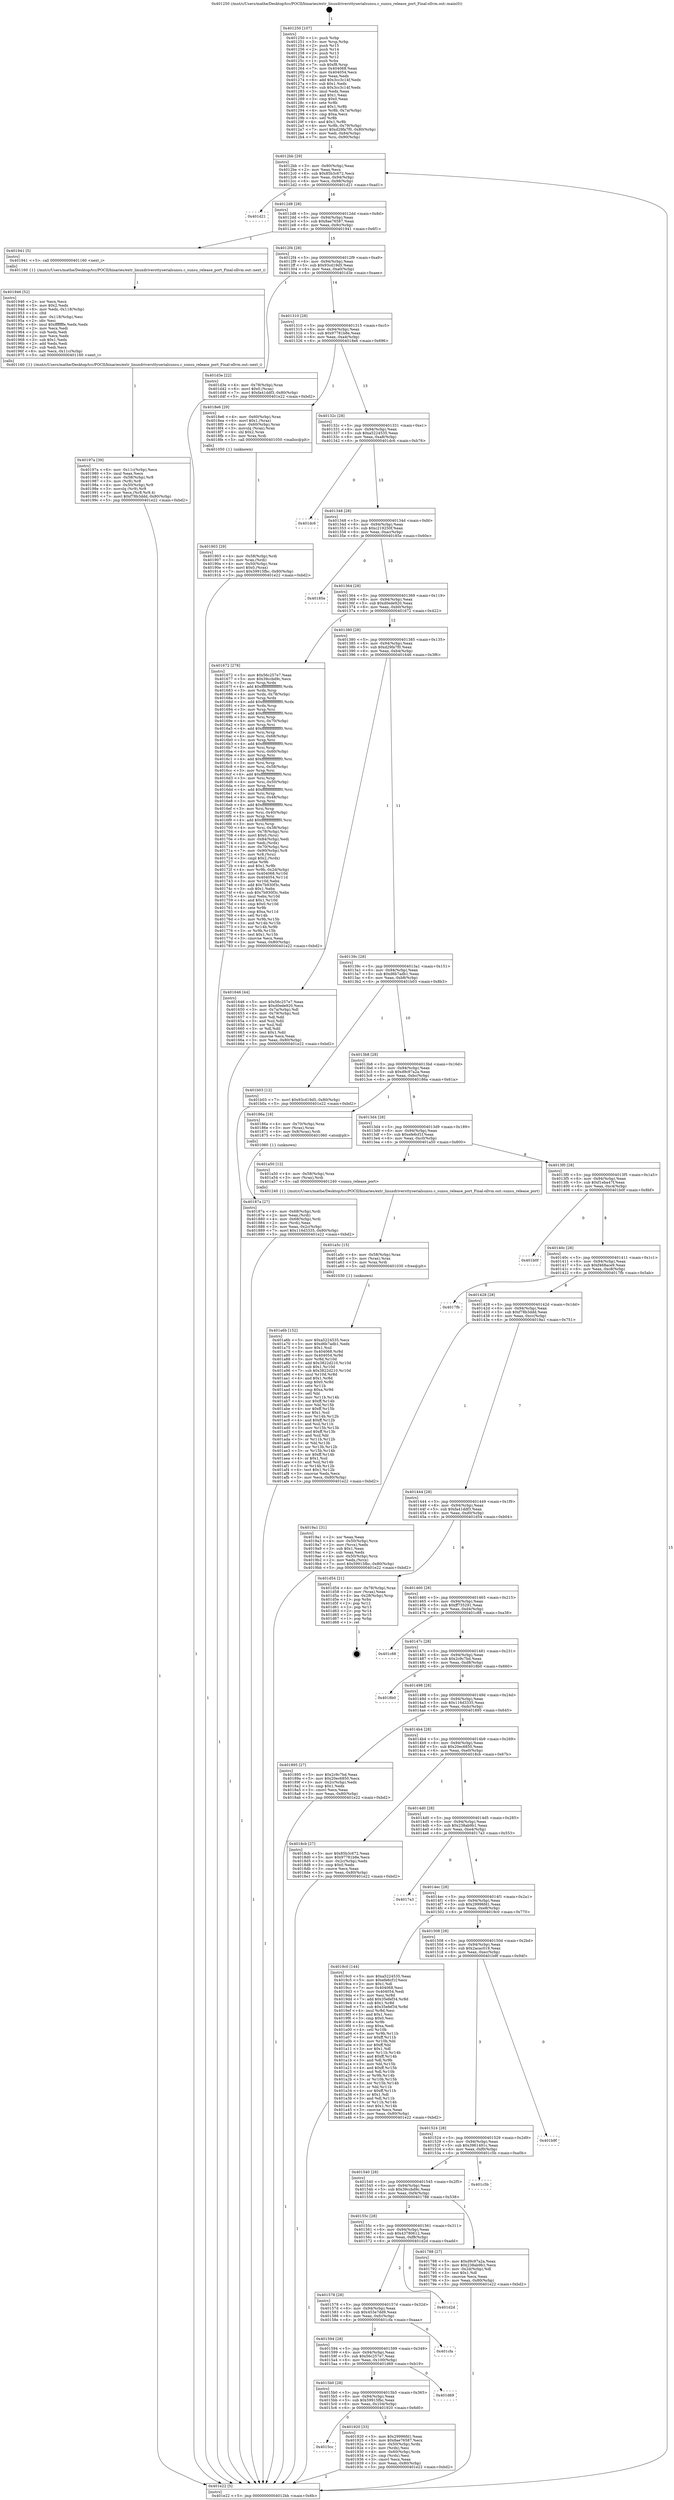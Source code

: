 digraph "0x401250" {
  label = "0x401250 (/mnt/c/Users/mathe/Desktop/tcc/POCII/binaries/extr_linuxdriversttyserialsunsu.c_sunsu_release_port_Final-ollvm.out::main(0))"
  labelloc = "t"
  node[shape=record]

  Entry [label="",width=0.3,height=0.3,shape=circle,fillcolor=black,style=filled]
  "0x4012bb" [label="{
     0x4012bb [29]\l
     | [instrs]\l
     &nbsp;&nbsp;0x4012bb \<+3\>: mov -0x80(%rbp),%eax\l
     &nbsp;&nbsp;0x4012be \<+2\>: mov %eax,%ecx\l
     &nbsp;&nbsp;0x4012c0 \<+6\>: sub $0x85b3c672,%ecx\l
     &nbsp;&nbsp;0x4012c6 \<+6\>: mov %eax,-0x94(%rbp)\l
     &nbsp;&nbsp;0x4012cc \<+6\>: mov %ecx,-0x98(%rbp)\l
     &nbsp;&nbsp;0x4012d2 \<+6\>: je 0000000000401d21 \<main+0xad1\>\l
  }"]
  "0x401d21" [label="{
     0x401d21\l
  }", style=dashed]
  "0x4012d8" [label="{
     0x4012d8 [28]\l
     | [instrs]\l
     &nbsp;&nbsp;0x4012d8 \<+5\>: jmp 00000000004012dd \<main+0x8d\>\l
     &nbsp;&nbsp;0x4012dd \<+6\>: mov -0x94(%rbp),%eax\l
     &nbsp;&nbsp;0x4012e3 \<+5\>: sub $0x8ae76587,%eax\l
     &nbsp;&nbsp;0x4012e8 \<+6\>: mov %eax,-0x9c(%rbp)\l
     &nbsp;&nbsp;0x4012ee \<+6\>: je 0000000000401941 \<main+0x6f1\>\l
  }"]
  Exit [label="",width=0.3,height=0.3,shape=circle,fillcolor=black,style=filled,peripheries=2]
  "0x401941" [label="{
     0x401941 [5]\l
     | [instrs]\l
     &nbsp;&nbsp;0x401941 \<+5\>: call 0000000000401160 \<next_i\>\l
     | [calls]\l
     &nbsp;&nbsp;0x401160 \{1\} (/mnt/c/Users/mathe/Desktop/tcc/POCII/binaries/extr_linuxdriversttyserialsunsu.c_sunsu_release_port_Final-ollvm.out::next_i)\l
  }"]
  "0x4012f4" [label="{
     0x4012f4 [28]\l
     | [instrs]\l
     &nbsp;&nbsp;0x4012f4 \<+5\>: jmp 00000000004012f9 \<main+0xa9\>\l
     &nbsp;&nbsp;0x4012f9 \<+6\>: mov -0x94(%rbp),%eax\l
     &nbsp;&nbsp;0x4012ff \<+5\>: sub $0x93cd19d5,%eax\l
     &nbsp;&nbsp;0x401304 \<+6\>: mov %eax,-0xa0(%rbp)\l
     &nbsp;&nbsp;0x40130a \<+6\>: je 0000000000401d3e \<main+0xaee\>\l
  }"]
  "0x401a6b" [label="{
     0x401a6b [152]\l
     | [instrs]\l
     &nbsp;&nbsp;0x401a6b \<+5\>: mov $0xa5224535,%ecx\l
     &nbsp;&nbsp;0x401a70 \<+5\>: mov $0xd6b7adb1,%edx\l
     &nbsp;&nbsp;0x401a75 \<+3\>: mov $0x1,%sil\l
     &nbsp;&nbsp;0x401a78 \<+8\>: mov 0x404068,%r8d\l
     &nbsp;&nbsp;0x401a80 \<+8\>: mov 0x404054,%r9d\l
     &nbsp;&nbsp;0x401a88 \<+3\>: mov %r8d,%r10d\l
     &nbsp;&nbsp;0x401a8b \<+7\>: add $0x3822d210,%r10d\l
     &nbsp;&nbsp;0x401a92 \<+4\>: sub $0x1,%r10d\l
     &nbsp;&nbsp;0x401a96 \<+7\>: sub $0x3822d210,%r10d\l
     &nbsp;&nbsp;0x401a9d \<+4\>: imul %r10d,%r8d\l
     &nbsp;&nbsp;0x401aa1 \<+4\>: and $0x1,%r8d\l
     &nbsp;&nbsp;0x401aa5 \<+4\>: cmp $0x0,%r8d\l
     &nbsp;&nbsp;0x401aa9 \<+4\>: sete %r11b\l
     &nbsp;&nbsp;0x401aad \<+4\>: cmp $0xa,%r9d\l
     &nbsp;&nbsp;0x401ab1 \<+3\>: setl %bl\l
     &nbsp;&nbsp;0x401ab4 \<+3\>: mov %r11b,%r14b\l
     &nbsp;&nbsp;0x401ab7 \<+4\>: xor $0xff,%r14b\l
     &nbsp;&nbsp;0x401abb \<+3\>: mov %bl,%r15b\l
     &nbsp;&nbsp;0x401abe \<+4\>: xor $0xff,%r15b\l
     &nbsp;&nbsp;0x401ac2 \<+4\>: xor $0x1,%sil\l
     &nbsp;&nbsp;0x401ac6 \<+3\>: mov %r14b,%r12b\l
     &nbsp;&nbsp;0x401ac9 \<+4\>: and $0xff,%r12b\l
     &nbsp;&nbsp;0x401acd \<+3\>: and %sil,%r11b\l
     &nbsp;&nbsp;0x401ad0 \<+3\>: mov %r15b,%r13b\l
     &nbsp;&nbsp;0x401ad3 \<+4\>: and $0xff,%r13b\l
     &nbsp;&nbsp;0x401ad7 \<+3\>: and %sil,%bl\l
     &nbsp;&nbsp;0x401ada \<+3\>: or %r11b,%r12b\l
     &nbsp;&nbsp;0x401add \<+3\>: or %bl,%r13b\l
     &nbsp;&nbsp;0x401ae0 \<+3\>: xor %r13b,%r12b\l
     &nbsp;&nbsp;0x401ae3 \<+3\>: or %r15b,%r14b\l
     &nbsp;&nbsp;0x401ae6 \<+4\>: xor $0xff,%r14b\l
     &nbsp;&nbsp;0x401aea \<+4\>: or $0x1,%sil\l
     &nbsp;&nbsp;0x401aee \<+3\>: and %sil,%r14b\l
     &nbsp;&nbsp;0x401af1 \<+3\>: or %r14b,%r12b\l
     &nbsp;&nbsp;0x401af4 \<+4\>: test $0x1,%r12b\l
     &nbsp;&nbsp;0x401af8 \<+3\>: cmovne %edx,%ecx\l
     &nbsp;&nbsp;0x401afb \<+3\>: mov %ecx,-0x80(%rbp)\l
     &nbsp;&nbsp;0x401afe \<+5\>: jmp 0000000000401e22 \<main+0xbd2\>\l
  }"]
  "0x401d3e" [label="{
     0x401d3e [22]\l
     | [instrs]\l
     &nbsp;&nbsp;0x401d3e \<+4\>: mov -0x78(%rbp),%rax\l
     &nbsp;&nbsp;0x401d42 \<+6\>: movl $0x0,(%rax)\l
     &nbsp;&nbsp;0x401d48 \<+7\>: movl $0xfa41ddf3,-0x80(%rbp)\l
     &nbsp;&nbsp;0x401d4f \<+5\>: jmp 0000000000401e22 \<main+0xbd2\>\l
  }"]
  "0x401310" [label="{
     0x401310 [28]\l
     | [instrs]\l
     &nbsp;&nbsp;0x401310 \<+5\>: jmp 0000000000401315 \<main+0xc5\>\l
     &nbsp;&nbsp;0x401315 \<+6\>: mov -0x94(%rbp),%eax\l
     &nbsp;&nbsp;0x40131b \<+5\>: sub $0x97781b8e,%eax\l
     &nbsp;&nbsp;0x401320 \<+6\>: mov %eax,-0xa4(%rbp)\l
     &nbsp;&nbsp;0x401326 \<+6\>: je 00000000004018e6 \<main+0x696\>\l
  }"]
  "0x401a5c" [label="{
     0x401a5c [15]\l
     | [instrs]\l
     &nbsp;&nbsp;0x401a5c \<+4\>: mov -0x58(%rbp),%rax\l
     &nbsp;&nbsp;0x401a60 \<+3\>: mov (%rax),%rax\l
     &nbsp;&nbsp;0x401a63 \<+3\>: mov %rax,%rdi\l
     &nbsp;&nbsp;0x401a66 \<+5\>: call 0000000000401030 \<free@plt\>\l
     | [calls]\l
     &nbsp;&nbsp;0x401030 \{1\} (unknown)\l
  }"]
  "0x4018e6" [label="{
     0x4018e6 [29]\l
     | [instrs]\l
     &nbsp;&nbsp;0x4018e6 \<+4\>: mov -0x60(%rbp),%rax\l
     &nbsp;&nbsp;0x4018ea \<+6\>: movl $0x1,(%rax)\l
     &nbsp;&nbsp;0x4018f0 \<+4\>: mov -0x60(%rbp),%rax\l
     &nbsp;&nbsp;0x4018f4 \<+3\>: movslq (%rax),%rax\l
     &nbsp;&nbsp;0x4018f7 \<+4\>: shl $0x2,%rax\l
     &nbsp;&nbsp;0x4018fb \<+3\>: mov %rax,%rdi\l
     &nbsp;&nbsp;0x4018fe \<+5\>: call 0000000000401050 \<malloc@plt\>\l
     | [calls]\l
     &nbsp;&nbsp;0x401050 \{1\} (unknown)\l
  }"]
  "0x40132c" [label="{
     0x40132c [28]\l
     | [instrs]\l
     &nbsp;&nbsp;0x40132c \<+5\>: jmp 0000000000401331 \<main+0xe1\>\l
     &nbsp;&nbsp;0x401331 \<+6\>: mov -0x94(%rbp),%eax\l
     &nbsp;&nbsp;0x401337 \<+5\>: sub $0xa5224535,%eax\l
     &nbsp;&nbsp;0x40133c \<+6\>: mov %eax,-0xa8(%rbp)\l
     &nbsp;&nbsp;0x401342 \<+6\>: je 0000000000401dc6 \<main+0xb76\>\l
  }"]
  "0x40197a" [label="{
     0x40197a [39]\l
     | [instrs]\l
     &nbsp;&nbsp;0x40197a \<+6\>: mov -0x11c(%rbp),%ecx\l
     &nbsp;&nbsp;0x401980 \<+3\>: imul %eax,%ecx\l
     &nbsp;&nbsp;0x401983 \<+4\>: mov -0x58(%rbp),%r8\l
     &nbsp;&nbsp;0x401987 \<+3\>: mov (%r8),%r8\l
     &nbsp;&nbsp;0x40198a \<+4\>: mov -0x50(%rbp),%r9\l
     &nbsp;&nbsp;0x40198e \<+3\>: movslq (%r9),%r9\l
     &nbsp;&nbsp;0x401991 \<+4\>: mov %ecx,(%r8,%r9,4)\l
     &nbsp;&nbsp;0x401995 \<+7\>: movl $0xf78b3ddd,-0x80(%rbp)\l
     &nbsp;&nbsp;0x40199c \<+5\>: jmp 0000000000401e22 \<main+0xbd2\>\l
  }"]
  "0x401dc6" [label="{
     0x401dc6\l
  }", style=dashed]
  "0x401348" [label="{
     0x401348 [28]\l
     | [instrs]\l
     &nbsp;&nbsp;0x401348 \<+5\>: jmp 000000000040134d \<main+0xfd\>\l
     &nbsp;&nbsp;0x40134d \<+6\>: mov -0x94(%rbp),%eax\l
     &nbsp;&nbsp;0x401353 \<+5\>: sub $0xc219250f,%eax\l
     &nbsp;&nbsp;0x401358 \<+6\>: mov %eax,-0xac(%rbp)\l
     &nbsp;&nbsp;0x40135e \<+6\>: je 000000000040185e \<main+0x60e\>\l
  }"]
  "0x401946" [label="{
     0x401946 [52]\l
     | [instrs]\l
     &nbsp;&nbsp;0x401946 \<+2\>: xor %ecx,%ecx\l
     &nbsp;&nbsp;0x401948 \<+5\>: mov $0x2,%edx\l
     &nbsp;&nbsp;0x40194d \<+6\>: mov %edx,-0x118(%rbp)\l
     &nbsp;&nbsp;0x401953 \<+1\>: cltd\l
     &nbsp;&nbsp;0x401954 \<+6\>: mov -0x118(%rbp),%esi\l
     &nbsp;&nbsp;0x40195a \<+2\>: idiv %esi\l
     &nbsp;&nbsp;0x40195c \<+6\>: imul $0xfffffffe,%edx,%edx\l
     &nbsp;&nbsp;0x401962 \<+2\>: mov %ecx,%edi\l
     &nbsp;&nbsp;0x401964 \<+2\>: sub %edx,%edi\l
     &nbsp;&nbsp;0x401966 \<+2\>: mov %ecx,%edx\l
     &nbsp;&nbsp;0x401968 \<+3\>: sub $0x1,%edx\l
     &nbsp;&nbsp;0x40196b \<+2\>: add %edx,%edi\l
     &nbsp;&nbsp;0x40196d \<+2\>: sub %edi,%ecx\l
     &nbsp;&nbsp;0x40196f \<+6\>: mov %ecx,-0x11c(%rbp)\l
     &nbsp;&nbsp;0x401975 \<+5\>: call 0000000000401160 \<next_i\>\l
     | [calls]\l
     &nbsp;&nbsp;0x401160 \{1\} (/mnt/c/Users/mathe/Desktop/tcc/POCII/binaries/extr_linuxdriversttyserialsunsu.c_sunsu_release_port_Final-ollvm.out::next_i)\l
  }"]
  "0x40185e" [label="{
     0x40185e\l
  }", style=dashed]
  "0x401364" [label="{
     0x401364 [28]\l
     | [instrs]\l
     &nbsp;&nbsp;0x401364 \<+5\>: jmp 0000000000401369 \<main+0x119\>\l
     &nbsp;&nbsp;0x401369 \<+6\>: mov -0x94(%rbp),%eax\l
     &nbsp;&nbsp;0x40136f \<+5\>: sub $0xd0ede920,%eax\l
     &nbsp;&nbsp;0x401374 \<+6\>: mov %eax,-0xb0(%rbp)\l
     &nbsp;&nbsp;0x40137a \<+6\>: je 0000000000401672 \<main+0x422\>\l
  }"]
  "0x4015cc" [label="{
     0x4015cc\l
  }", style=dashed]
  "0x401672" [label="{
     0x401672 [278]\l
     | [instrs]\l
     &nbsp;&nbsp;0x401672 \<+5\>: mov $0x56c257e7,%eax\l
     &nbsp;&nbsp;0x401677 \<+5\>: mov $0x39ccbd9c,%ecx\l
     &nbsp;&nbsp;0x40167c \<+3\>: mov %rsp,%rdx\l
     &nbsp;&nbsp;0x40167f \<+4\>: add $0xfffffffffffffff0,%rdx\l
     &nbsp;&nbsp;0x401683 \<+3\>: mov %rdx,%rsp\l
     &nbsp;&nbsp;0x401686 \<+4\>: mov %rdx,-0x78(%rbp)\l
     &nbsp;&nbsp;0x40168a \<+3\>: mov %rsp,%rdx\l
     &nbsp;&nbsp;0x40168d \<+4\>: add $0xfffffffffffffff0,%rdx\l
     &nbsp;&nbsp;0x401691 \<+3\>: mov %rdx,%rsp\l
     &nbsp;&nbsp;0x401694 \<+3\>: mov %rsp,%rsi\l
     &nbsp;&nbsp;0x401697 \<+4\>: add $0xfffffffffffffff0,%rsi\l
     &nbsp;&nbsp;0x40169b \<+3\>: mov %rsi,%rsp\l
     &nbsp;&nbsp;0x40169e \<+4\>: mov %rsi,-0x70(%rbp)\l
     &nbsp;&nbsp;0x4016a2 \<+3\>: mov %rsp,%rsi\l
     &nbsp;&nbsp;0x4016a5 \<+4\>: add $0xfffffffffffffff0,%rsi\l
     &nbsp;&nbsp;0x4016a9 \<+3\>: mov %rsi,%rsp\l
     &nbsp;&nbsp;0x4016ac \<+4\>: mov %rsi,-0x68(%rbp)\l
     &nbsp;&nbsp;0x4016b0 \<+3\>: mov %rsp,%rsi\l
     &nbsp;&nbsp;0x4016b3 \<+4\>: add $0xfffffffffffffff0,%rsi\l
     &nbsp;&nbsp;0x4016b7 \<+3\>: mov %rsi,%rsp\l
     &nbsp;&nbsp;0x4016ba \<+4\>: mov %rsi,-0x60(%rbp)\l
     &nbsp;&nbsp;0x4016be \<+3\>: mov %rsp,%rsi\l
     &nbsp;&nbsp;0x4016c1 \<+4\>: add $0xfffffffffffffff0,%rsi\l
     &nbsp;&nbsp;0x4016c5 \<+3\>: mov %rsi,%rsp\l
     &nbsp;&nbsp;0x4016c8 \<+4\>: mov %rsi,-0x58(%rbp)\l
     &nbsp;&nbsp;0x4016cc \<+3\>: mov %rsp,%rsi\l
     &nbsp;&nbsp;0x4016cf \<+4\>: add $0xfffffffffffffff0,%rsi\l
     &nbsp;&nbsp;0x4016d3 \<+3\>: mov %rsi,%rsp\l
     &nbsp;&nbsp;0x4016d6 \<+4\>: mov %rsi,-0x50(%rbp)\l
     &nbsp;&nbsp;0x4016da \<+3\>: mov %rsp,%rsi\l
     &nbsp;&nbsp;0x4016dd \<+4\>: add $0xfffffffffffffff0,%rsi\l
     &nbsp;&nbsp;0x4016e1 \<+3\>: mov %rsi,%rsp\l
     &nbsp;&nbsp;0x4016e4 \<+4\>: mov %rsi,-0x48(%rbp)\l
     &nbsp;&nbsp;0x4016e8 \<+3\>: mov %rsp,%rsi\l
     &nbsp;&nbsp;0x4016eb \<+4\>: add $0xfffffffffffffff0,%rsi\l
     &nbsp;&nbsp;0x4016ef \<+3\>: mov %rsi,%rsp\l
     &nbsp;&nbsp;0x4016f2 \<+4\>: mov %rsi,-0x40(%rbp)\l
     &nbsp;&nbsp;0x4016f6 \<+3\>: mov %rsp,%rsi\l
     &nbsp;&nbsp;0x4016f9 \<+4\>: add $0xfffffffffffffff0,%rsi\l
     &nbsp;&nbsp;0x4016fd \<+3\>: mov %rsi,%rsp\l
     &nbsp;&nbsp;0x401700 \<+4\>: mov %rsi,-0x38(%rbp)\l
     &nbsp;&nbsp;0x401704 \<+4\>: mov -0x78(%rbp),%rsi\l
     &nbsp;&nbsp;0x401708 \<+6\>: movl $0x0,(%rsi)\l
     &nbsp;&nbsp;0x40170e \<+6\>: mov -0x84(%rbp),%edi\l
     &nbsp;&nbsp;0x401714 \<+2\>: mov %edi,(%rdx)\l
     &nbsp;&nbsp;0x401716 \<+4\>: mov -0x70(%rbp),%rsi\l
     &nbsp;&nbsp;0x40171a \<+7\>: mov -0x90(%rbp),%r8\l
     &nbsp;&nbsp;0x401721 \<+3\>: mov %r8,(%rsi)\l
     &nbsp;&nbsp;0x401724 \<+3\>: cmpl $0x2,(%rdx)\l
     &nbsp;&nbsp;0x401727 \<+4\>: setne %r9b\l
     &nbsp;&nbsp;0x40172b \<+4\>: and $0x1,%r9b\l
     &nbsp;&nbsp;0x40172f \<+4\>: mov %r9b,-0x2d(%rbp)\l
     &nbsp;&nbsp;0x401733 \<+8\>: mov 0x404068,%r10d\l
     &nbsp;&nbsp;0x40173b \<+8\>: mov 0x404054,%r11d\l
     &nbsp;&nbsp;0x401743 \<+3\>: mov %r10d,%ebx\l
     &nbsp;&nbsp;0x401746 \<+6\>: add $0x7b930f3c,%ebx\l
     &nbsp;&nbsp;0x40174c \<+3\>: sub $0x1,%ebx\l
     &nbsp;&nbsp;0x40174f \<+6\>: sub $0x7b930f3c,%ebx\l
     &nbsp;&nbsp;0x401755 \<+4\>: imul %ebx,%r10d\l
     &nbsp;&nbsp;0x401759 \<+4\>: and $0x1,%r10d\l
     &nbsp;&nbsp;0x40175d \<+4\>: cmp $0x0,%r10d\l
     &nbsp;&nbsp;0x401761 \<+4\>: sete %r9b\l
     &nbsp;&nbsp;0x401765 \<+4\>: cmp $0xa,%r11d\l
     &nbsp;&nbsp;0x401769 \<+4\>: setl %r14b\l
     &nbsp;&nbsp;0x40176d \<+3\>: mov %r9b,%r15b\l
     &nbsp;&nbsp;0x401770 \<+3\>: and %r14b,%r15b\l
     &nbsp;&nbsp;0x401773 \<+3\>: xor %r14b,%r9b\l
     &nbsp;&nbsp;0x401776 \<+3\>: or %r9b,%r15b\l
     &nbsp;&nbsp;0x401779 \<+4\>: test $0x1,%r15b\l
     &nbsp;&nbsp;0x40177d \<+3\>: cmovne %ecx,%eax\l
     &nbsp;&nbsp;0x401780 \<+3\>: mov %eax,-0x80(%rbp)\l
     &nbsp;&nbsp;0x401783 \<+5\>: jmp 0000000000401e22 \<main+0xbd2\>\l
  }"]
  "0x401380" [label="{
     0x401380 [28]\l
     | [instrs]\l
     &nbsp;&nbsp;0x401380 \<+5\>: jmp 0000000000401385 \<main+0x135\>\l
     &nbsp;&nbsp;0x401385 \<+6\>: mov -0x94(%rbp),%eax\l
     &nbsp;&nbsp;0x40138b \<+5\>: sub $0xd29fa7f0,%eax\l
     &nbsp;&nbsp;0x401390 \<+6\>: mov %eax,-0xb4(%rbp)\l
     &nbsp;&nbsp;0x401396 \<+6\>: je 0000000000401646 \<main+0x3f6\>\l
  }"]
  "0x401920" [label="{
     0x401920 [33]\l
     | [instrs]\l
     &nbsp;&nbsp;0x401920 \<+5\>: mov $0x29996fd1,%eax\l
     &nbsp;&nbsp;0x401925 \<+5\>: mov $0x8ae76587,%ecx\l
     &nbsp;&nbsp;0x40192a \<+4\>: mov -0x50(%rbp),%rdx\l
     &nbsp;&nbsp;0x40192e \<+2\>: mov (%rdx),%esi\l
     &nbsp;&nbsp;0x401930 \<+4\>: mov -0x60(%rbp),%rdx\l
     &nbsp;&nbsp;0x401934 \<+2\>: cmp (%rdx),%esi\l
     &nbsp;&nbsp;0x401936 \<+3\>: cmovl %ecx,%eax\l
     &nbsp;&nbsp;0x401939 \<+3\>: mov %eax,-0x80(%rbp)\l
     &nbsp;&nbsp;0x40193c \<+5\>: jmp 0000000000401e22 \<main+0xbd2\>\l
  }"]
  "0x401646" [label="{
     0x401646 [44]\l
     | [instrs]\l
     &nbsp;&nbsp;0x401646 \<+5\>: mov $0x56c257e7,%eax\l
     &nbsp;&nbsp;0x40164b \<+5\>: mov $0xd0ede920,%ecx\l
     &nbsp;&nbsp;0x401650 \<+3\>: mov -0x7a(%rbp),%dl\l
     &nbsp;&nbsp;0x401653 \<+4\>: mov -0x79(%rbp),%sil\l
     &nbsp;&nbsp;0x401657 \<+3\>: mov %dl,%dil\l
     &nbsp;&nbsp;0x40165a \<+3\>: and %sil,%dil\l
     &nbsp;&nbsp;0x40165d \<+3\>: xor %sil,%dl\l
     &nbsp;&nbsp;0x401660 \<+3\>: or %dl,%dil\l
     &nbsp;&nbsp;0x401663 \<+4\>: test $0x1,%dil\l
     &nbsp;&nbsp;0x401667 \<+3\>: cmovne %ecx,%eax\l
     &nbsp;&nbsp;0x40166a \<+3\>: mov %eax,-0x80(%rbp)\l
     &nbsp;&nbsp;0x40166d \<+5\>: jmp 0000000000401e22 \<main+0xbd2\>\l
  }"]
  "0x40139c" [label="{
     0x40139c [28]\l
     | [instrs]\l
     &nbsp;&nbsp;0x40139c \<+5\>: jmp 00000000004013a1 \<main+0x151\>\l
     &nbsp;&nbsp;0x4013a1 \<+6\>: mov -0x94(%rbp),%eax\l
     &nbsp;&nbsp;0x4013a7 \<+5\>: sub $0xd6b7adb1,%eax\l
     &nbsp;&nbsp;0x4013ac \<+6\>: mov %eax,-0xb8(%rbp)\l
     &nbsp;&nbsp;0x4013b2 \<+6\>: je 0000000000401b03 \<main+0x8b3\>\l
  }"]
  "0x401e22" [label="{
     0x401e22 [5]\l
     | [instrs]\l
     &nbsp;&nbsp;0x401e22 \<+5\>: jmp 00000000004012bb \<main+0x6b\>\l
  }"]
  "0x401250" [label="{
     0x401250 [107]\l
     | [instrs]\l
     &nbsp;&nbsp;0x401250 \<+1\>: push %rbp\l
     &nbsp;&nbsp;0x401251 \<+3\>: mov %rsp,%rbp\l
     &nbsp;&nbsp;0x401254 \<+2\>: push %r15\l
     &nbsp;&nbsp;0x401256 \<+2\>: push %r14\l
     &nbsp;&nbsp;0x401258 \<+2\>: push %r13\l
     &nbsp;&nbsp;0x40125a \<+2\>: push %r12\l
     &nbsp;&nbsp;0x40125c \<+1\>: push %rbx\l
     &nbsp;&nbsp;0x40125d \<+7\>: sub $0xf8,%rsp\l
     &nbsp;&nbsp;0x401264 \<+7\>: mov 0x404068,%eax\l
     &nbsp;&nbsp;0x40126b \<+7\>: mov 0x404054,%ecx\l
     &nbsp;&nbsp;0x401272 \<+2\>: mov %eax,%edx\l
     &nbsp;&nbsp;0x401274 \<+6\>: add $0x3cc3c14f,%edx\l
     &nbsp;&nbsp;0x40127a \<+3\>: sub $0x1,%edx\l
     &nbsp;&nbsp;0x40127d \<+6\>: sub $0x3cc3c14f,%edx\l
     &nbsp;&nbsp;0x401283 \<+3\>: imul %edx,%eax\l
     &nbsp;&nbsp;0x401286 \<+3\>: and $0x1,%eax\l
     &nbsp;&nbsp;0x401289 \<+3\>: cmp $0x0,%eax\l
     &nbsp;&nbsp;0x40128c \<+4\>: sete %r8b\l
     &nbsp;&nbsp;0x401290 \<+4\>: and $0x1,%r8b\l
     &nbsp;&nbsp;0x401294 \<+4\>: mov %r8b,-0x7a(%rbp)\l
     &nbsp;&nbsp;0x401298 \<+3\>: cmp $0xa,%ecx\l
     &nbsp;&nbsp;0x40129b \<+4\>: setl %r8b\l
     &nbsp;&nbsp;0x40129f \<+4\>: and $0x1,%r8b\l
     &nbsp;&nbsp;0x4012a3 \<+4\>: mov %r8b,-0x79(%rbp)\l
     &nbsp;&nbsp;0x4012a7 \<+7\>: movl $0xd29fa7f0,-0x80(%rbp)\l
     &nbsp;&nbsp;0x4012ae \<+6\>: mov %edi,-0x84(%rbp)\l
     &nbsp;&nbsp;0x4012b4 \<+7\>: mov %rsi,-0x90(%rbp)\l
  }"]
  "0x4015b0" [label="{
     0x4015b0 [28]\l
     | [instrs]\l
     &nbsp;&nbsp;0x4015b0 \<+5\>: jmp 00000000004015b5 \<main+0x365\>\l
     &nbsp;&nbsp;0x4015b5 \<+6\>: mov -0x94(%rbp),%eax\l
     &nbsp;&nbsp;0x4015bb \<+5\>: sub $0x59915fbc,%eax\l
     &nbsp;&nbsp;0x4015c0 \<+6\>: mov %eax,-0x104(%rbp)\l
     &nbsp;&nbsp;0x4015c6 \<+6\>: je 0000000000401920 \<main+0x6d0\>\l
  }"]
  "0x401d69" [label="{
     0x401d69\l
  }", style=dashed]
  "0x401b03" [label="{
     0x401b03 [12]\l
     | [instrs]\l
     &nbsp;&nbsp;0x401b03 \<+7\>: movl $0x93cd19d5,-0x80(%rbp)\l
     &nbsp;&nbsp;0x401b0a \<+5\>: jmp 0000000000401e22 \<main+0xbd2\>\l
  }"]
  "0x4013b8" [label="{
     0x4013b8 [28]\l
     | [instrs]\l
     &nbsp;&nbsp;0x4013b8 \<+5\>: jmp 00000000004013bd \<main+0x16d\>\l
     &nbsp;&nbsp;0x4013bd \<+6\>: mov -0x94(%rbp),%eax\l
     &nbsp;&nbsp;0x4013c3 \<+5\>: sub $0xd9c97a2a,%eax\l
     &nbsp;&nbsp;0x4013c8 \<+6\>: mov %eax,-0xbc(%rbp)\l
     &nbsp;&nbsp;0x4013ce \<+6\>: je 000000000040186a \<main+0x61a\>\l
  }"]
  "0x401594" [label="{
     0x401594 [28]\l
     | [instrs]\l
     &nbsp;&nbsp;0x401594 \<+5\>: jmp 0000000000401599 \<main+0x349\>\l
     &nbsp;&nbsp;0x401599 \<+6\>: mov -0x94(%rbp),%eax\l
     &nbsp;&nbsp;0x40159f \<+5\>: sub $0x56c257e7,%eax\l
     &nbsp;&nbsp;0x4015a4 \<+6\>: mov %eax,-0x100(%rbp)\l
     &nbsp;&nbsp;0x4015aa \<+6\>: je 0000000000401d69 \<main+0xb19\>\l
  }"]
  "0x40186a" [label="{
     0x40186a [16]\l
     | [instrs]\l
     &nbsp;&nbsp;0x40186a \<+4\>: mov -0x70(%rbp),%rax\l
     &nbsp;&nbsp;0x40186e \<+3\>: mov (%rax),%rax\l
     &nbsp;&nbsp;0x401871 \<+4\>: mov 0x8(%rax),%rdi\l
     &nbsp;&nbsp;0x401875 \<+5\>: call 0000000000401060 \<atoi@plt\>\l
     | [calls]\l
     &nbsp;&nbsp;0x401060 \{1\} (unknown)\l
  }"]
  "0x4013d4" [label="{
     0x4013d4 [28]\l
     | [instrs]\l
     &nbsp;&nbsp;0x4013d4 \<+5\>: jmp 00000000004013d9 \<main+0x189\>\l
     &nbsp;&nbsp;0x4013d9 \<+6\>: mov -0x94(%rbp),%eax\l
     &nbsp;&nbsp;0x4013df \<+5\>: sub $0xefe6cf1f,%eax\l
     &nbsp;&nbsp;0x4013e4 \<+6\>: mov %eax,-0xc0(%rbp)\l
     &nbsp;&nbsp;0x4013ea \<+6\>: je 0000000000401a50 \<main+0x800\>\l
  }"]
  "0x401cfa" [label="{
     0x401cfa\l
  }", style=dashed]
  "0x401a50" [label="{
     0x401a50 [12]\l
     | [instrs]\l
     &nbsp;&nbsp;0x401a50 \<+4\>: mov -0x58(%rbp),%rax\l
     &nbsp;&nbsp;0x401a54 \<+3\>: mov (%rax),%rdi\l
     &nbsp;&nbsp;0x401a57 \<+5\>: call 0000000000401240 \<sunsu_release_port\>\l
     | [calls]\l
     &nbsp;&nbsp;0x401240 \{1\} (/mnt/c/Users/mathe/Desktop/tcc/POCII/binaries/extr_linuxdriversttyserialsunsu.c_sunsu_release_port_Final-ollvm.out::sunsu_release_port)\l
  }"]
  "0x4013f0" [label="{
     0x4013f0 [28]\l
     | [instrs]\l
     &nbsp;&nbsp;0x4013f0 \<+5\>: jmp 00000000004013f5 \<main+0x1a5\>\l
     &nbsp;&nbsp;0x4013f5 \<+6\>: mov -0x94(%rbp),%eax\l
     &nbsp;&nbsp;0x4013fb \<+5\>: sub $0xf1eba47f,%eax\l
     &nbsp;&nbsp;0x401400 \<+6\>: mov %eax,-0xc4(%rbp)\l
     &nbsp;&nbsp;0x401406 \<+6\>: je 0000000000401b0f \<main+0x8bf\>\l
  }"]
  "0x401578" [label="{
     0x401578 [28]\l
     | [instrs]\l
     &nbsp;&nbsp;0x401578 \<+5\>: jmp 000000000040157d \<main+0x32d\>\l
     &nbsp;&nbsp;0x40157d \<+6\>: mov -0x94(%rbp),%eax\l
     &nbsp;&nbsp;0x401583 \<+5\>: sub $0x453e7dd9,%eax\l
     &nbsp;&nbsp;0x401588 \<+6\>: mov %eax,-0xfc(%rbp)\l
     &nbsp;&nbsp;0x40158e \<+6\>: je 0000000000401cfa \<main+0xaaa\>\l
  }"]
  "0x401b0f" [label="{
     0x401b0f\l
  }", style=dashed]
  "0x40140c" [label="{
     0x40140c [28]\l
     | [instrs]\l
     &nbsp;&nbsp;0x40140c \<+5\>: jmp 0000000000401411 \<main+0x1c1\>\l
     &nbsp;&nbsp;0x401411 \<+6\>: mov -0x94(%rbp),%eax\l
     &nbsp;&nbsp;0x401417 \<+5\>: sub $0xf468ace9,%eax\l
     &nbsp;&nbsp;0x40141c \<+6\>: mov %eax,-0xc8(%rbp)\l
     &nbsp;&nbsp;0x401422 \<+6\>: je 00000000004017fb \<main+0x5ab\>\l
  }"]
  "0x401d2d" [label="{
     0x401d2d\l
  }", style=dashed]
  "0x4017fb" [label="{
     0x4017fb\l
  }", style=dashed]
  "0x401428" [label="{
     0x401428 [28]\l
     | [instrs]\l
     &nbsp;&nbsp;0x401428 \<+5\>: jmp 000000000040142d \<main+0x1dd\>\l
     &nbsp;&nbsp;0x40142d \<+6\>: mov -0x94(%rbp),%eax\l
     &nbsp;&nbsp;0x401433 \<+5\>: sub $0xf78b3ddd,%eax\l
     &nbsp;&nbsp;0x401438 \<+6\>: mov %eax,-0xcc(%rbp)\l
     &nbsp;&nbsp;0x40143e \<+6\>: je 00000000004019a1 \<main+0x751\>\l
  }"]
  "0x401903" [label="{
     0x401903 [29]\l
     | [instrs]\l
     &nbsp;&nbsp;0x401903 \<+4\>: mov -0x58(%rbp),%rdi\l
     &nbsp;&nbsp;0x401907 \<+3\>: mov %rax,(%rdi)\l
     &nbsp;&nbsp;0x40190a \<+4\>: mov -0x50(%rbp),%rax\l
     &nbsp;&nbsp;0x40190e \<+6\>: movl $0x0,(%rax)\l
     &nbsp;&nbsp;0x401914 \<+7\>: movl $0x59915fbc,-0x80(%rbp)\l
     &nbsp;&nbsp;0x40191b \<+5\>: jmp 0000000000401e22 \<main+0xbd2\>\l
  }"]
  "0x4019a1" [label="{
     0x4019a1 [31]\l
     | [instrs]\l
     &nbsp;&nbsp;0x4019a1 \<+2\>: xor %eax,%eax\l
     &nbsp;&nbsp;0x4019a3 \<+4\>: mov -0x50(%rbp),%rcx\l
     &nbsp;&nbsp;0x4019a7 \<+2\>: mov (%rcx),%edx\l
     &nbsp;&nbsp;0x4019a9 \<+3\>: sub $0x1,%eax\l
     &nbsp;&nbsp;0x4019ac \<+2\>: sub %eax,%edx\l
     &nbsp;&nbsp;0x4019ae \<+4\>: mov -0x50(%rbp),%rcx\l
     &nbsp;&nbsp;0x4019b2 \<+2\>: mov %edx,(%rcx)\l
     &nbsp;&nbsp;0x4019b4 \<+7\>: movl $0x59915fbc,-0x80(%rbp)\l
     &nbsp;&nbsp;0x4019bb \<+5\>: jmp 0000000000401e22 \<main+0xbd2\>\l
  }"]
  "0x401444" [label="{
     0x401444 [28]\l
     | [instrs]\l
     &nbsp;&nbsp;0x401444 \<+5\>: jmp 0000000000401449 \<main+0x1f9\>\l
     &nbsp;&nbsp;0x401449 \<+6\>: mov -0x94(%rbp),%eax\l
     &nbsp;&nbsp;0x40144f \<+5\>: sub $0xfa41ddf3,%eax\l
     &nbsp;&nbsp;0x401454 \<+6\>: mov %eax,-0xd0(%rbp)\l
     &nbsp;&nbsp;0x40145a \<+6\>: je 0000000000401d54 \<main+0xb04\>\l
  }"]
  "0x40187a" [label="{
     0x40187a [27]\l
     | [instrs]\l
     &nbsp;&nbsp;0x40187a \<+4\>: mov -0x68(%rbp),%rdi\l
     &nbsp;&nbsp;0x40187e \<+2\>: mov %eax,(%rdi)\l
     &nbsp;&nbsp;0x401880 \<+4\>: mov -0x68(%rbp),%rdi\l
     &nbsp;&nbsp;0x401884 \<+2\>: mov (%rdi),%eax\l
     &nbsp;&nbsp;0x401886 \<+3\>: mov %eax,-0x2c(%rbp)\l
     &nbsp;&nbsp;0x401889 \<+7\>: movl $0x116d3335,-0x80(%rbp)\l
     &nbsp;&nbsp;0x401890 \<+5\>: jmp 0000000000401e22 \<main+0xbd2\>\l
  }"]
  "0x401d54" [label="{
     0x401d54 [21]\l
     | [instrs]\l
     &nbsp;&nbsp;0x401d54 \<+4\>: mov -0x78(%rbp),%rax\l
     &nbsp;&nbsp;0x401d58 \<+2\>: mov (%rax),%eax\l
     &nbsp;&nbsp;0x401d5a \<+4\>: lea -0x28(%rbp),%rsp\l
     &nbsp;&nbsp;0x401d5e \<+1\>: pop %rbx\l
     &nbsp;&nbsp;0x401d5f \<+2\>: pop %r12\l
     &nbsp;&nbsp;0x401d61 \<+2\>: pop %r13\l
     &nbsp;&nbsp;0x401d63 \<+2\>: pop %r14\l
     &nbsp;&nbsp;0x401d65 \<+2\>: pop %r15\l
     &nbsp;&nbsp;0x401d67 \<+1\>: pop %rbp\l
     &nbsp;&nbsp;0x401d68 \<+1\>: ret\l
  }"]
  "0x401460" [label="{
     0x401460 [28]\l
     | [instrs]\l
     &nbsp;&nbsp;0x401460 \<+5\>: jmp 0000000000401465 \<main+0x215\>\l
     &nbsp;&nbsp;0x401465 \<+6\>: mov -0x94(%rbp),%eax\l
     &nbsp;&nbsp;0x40146b \<+5\>: sub $0xff735291,%eax\l
     &nbsp;&nbsp;0x401470 \<+6\>: mov %eax,-0xd4(%rbp)\l
     &nbsp;&nbsp;0x401476 \<+6\>: je 0000000000401c88 \<main+0xa38\>\l
  }"]
  "0x40155c" [label="{
     0x40155c [28]\l
     | [instrs]\l
     &nbsp;&nbsp;0x40155c \<+5\>: jmp 0000000000401561 \<main+0x311\>\l
     &nbsp;&nbsp;0x401561 \<+6\>: mov -0x94(%rbp),%eax\l
     &nbsp;&nbsp;0x401567 \<+5\>: sub $0x43780612,%eax\l
     &nbsp;&nbsp;0x40156c \<+6\>: mov %eax,-0xf8(%rbp)\l
     &nbsp;&nbsp;0x401572 \<+6\>: je 0000000000401d2d \<main+0xadd\>\l
  }"]
  "0x401c88" [label="{
     0x401c88\l
  }", style=dashed]
  "0x40147c" [label="{
     0x40147c [28]\l
     | [instrs]\l
     &nbsp;&nbsp;0x40147c \<+5\>: jmp 0000000000401481 \<main+0x231\>\l
     &nbsp;&nbsp;0x401481 \<+6\>: mov -0x94(%rbp),%eax\l
     &nbsp;&nbsp;0x401487 \<+5\>: sub $0x2c9c7bd,%eax\l
     &nbsp;&nbsp;0x40148c \<+6\>: mov %eax,-0xd8(%rbp)\l
     &nbsp;&nbsp;0x401492 \<+6\>: je 00000000004018b0 \<main+0x660\>\l
  }"]
  "0x401788" [label="{
     0x401788 [27]\l
     | [instrs]\l
     &nbsp;&nbsp;0x401788 \<+5\>: mov $0xd9c97a2a,%eax\l
     &nbsp;&nbsp;0x40178d \<+5\>: mov $0x238ab9b1,%ecx\l
     &nbsp;&nbsp;0x401792 \<+3\>: mov -0x2d(%rbp),%dl\l
     &nbsp;&nbsp;0x401795 \<+3\>: test $0x1,%dl\l
     &nbsp;&nbsp;0x401798 \<+3\>: cmovne %ecx,%eax\l
     &nbsp;&nbsp;0x40179b \<+3\>: mov %eax,-0x80(%rbp)\l
     &nbsp;&nbsp;0x40179e \<+5\>: jmp 0000000000401e22 \<main+0xbd2\>\l
  }"]
  "0x4018b0" [label="{
     0x4018b0\l
  }", style=dashed]
  "0x401498" [label="{
     0x401498 [28]\l
     | [instrs]\l
     &nbsp;&nbsp;0x401498 \<+5\>: jmp 000000000040149d \<main+0x24d\>\l
     &nbsp;&nbsp;0x40149d \<+6\>: mov -0x94(%rbp),%eax\l
     &nbsp;&nbsp;0x4014a3 \<+5\>: sub $0x116d3335,%eax\l
     &nbsp;&nbsp;0x4014a8 \<+6\>: mov %eax,-0xdc(%rbp)\l
     &nbsp;&nbsp;0x4014ae \<+6\>: je 0000000000401895 \<main+0x645\>\l
  }"]
  "0x401540" [label="{
     0x401540 [28]\l
     | [instrs]\l
     &nbsp;&nbsp;0x401540 \<+5\>: jmp 0000000000401545 \<main+0x2f5\>\l
     &nbsp;&nbsp;0x401545 \<+6\>: mov -0x94(%rbp),%eax\l
     &nbsp;&nbsp;0x40154b \<+5\>: sub $0x39ccbd9c,%eax\l
     &nbsp;&nbsp;0x401550 \<+6\>: mov %eax,-0xf4(%rbp)\l
     &nbsp;&nbsp;0x401556 \<+6\>: je 0000000000401788 \<main+0x538\>\l
  }"]
  "0x401895" [label="{
     0x401895 [27]\l
     | [instrs]\l
     &nbsp;&nbsp;0x401895 \<+5\>: mov $0x2c9c7bd,%eax\l
     &nbsp;&nbsp;0x40189a \<+5\>: mov $0x20ec6850,%ecx\l
     &nbsp;&nbsp;0x40189f \<+3\>: mov -0x2c(%rbp),%edx\l
     &nbsp;&nbsp;0x4018a2 \<+3\>: cmp $0x1,%edx\l
     &nbsp;&nbsp;0x4018a5 \<+3\>: cmovl %ecx,%eax\l
     &nbsp;&nbsp;0x4018a8 \<+3\>: mov %eax,-0x80(%rbp)\l
     &nbsp;&nbsp;0x4018ab \<+5\>: jmp 0000000000401e22 \<main+0xbd2\>\l
  }"]
  "0x4014b4" [label="{
     0x4014b4 [28]\l
     | [instrs]\l
     &nbsp;&nbsp;0x4014b4 \<+5\>: jmp 00000000004014b9 \<main+0x269\>\l
     &nbsp;&nbsp;0x4014b9 \<+6\>: mov -0x94(%rbp),%eax\l
     &nbsp;&nbsp;0x4014bf \<+5\>: sub $0x20ec6850,%eax\l
     &nbsp;&nbsp;0x4014c4 \<+6\>: mov %eax,-0xe0(%rbp)\l
     &nbsp;&nbsp;0x4014ca \<+6\>: je 00000000004018cb \<main+0x67b\>\l
  }"]
  "0x401c5b" [label="{
     0x401c5b\l
  }", style=dashed]
  "0x4018cb" [label="{
     0x4018cb [27]\l
     | [instrs]\l
     &nbsp;&nbsp;0x4018cb \<+5\>: mov $0x85b3c672,%eax\l
     &nbsp;&nbsp;0x4018d0 \<+5\>: mov $0x97781b8e,%ecx\l
     &nbsp;&nbsp;0x4018d5 \<+3\>: mov -0x2c(%rbp),%edx\l
     &nbsp;&nbsp;0x4018d8 \<+3\>: cmp $0x0,%edx\l
     &nbsp;&nbsp;0x4018db \<+3\>: cmove %ecx,%eax\l
     &nbsp;&nbsp;0x4018de \<+3\>: mov %eax,-0x80(%rbp)\l
     &nbsp;&nbsp;0x4018e1 \<+5\>: jmp 0000000000401e22 \<main+0xbd2\>\l
  }"]
  "0x4014d0" [label="{
     0x4014d0 [28]\l
     | [instrs]\l
     &nbsp;&nbsp;0x4014d0 \<+5\>: jmp 00000000004014d5 \<main+0x285\>\l
     &nbsp;&nbsp;0x4014d5 \<+6\>: mov -0x94(%rbp),%eax\l
     &nbsp;&nbsp;0x4014db \<+5\>: sub $0x238ab9b1,%eax\l
     &nbsp;&nbsp;0x4014e0 \<+6\>: mov %eax,-0xe4(%rbp)\l
     &nbsp;&nbsp;0x4014e6 \<+6\>: je 00000000004017a3 \<main+0x553\>\l
  }"]
  "0x401524" [label="{
     0x401524 [28]\l
     | [instrs]\l
     &nbsp;&nbsp;0x401524 \<+5\>: jmp 0000000000401529 \<main+0x2d9\>\l
     &nbsp;&nbsp;0x401529 \<+6\>: mov -0x94(%rbp),%eax\l
     &nbsp;&nbsp;0x40152f \<+5\>: sub $0x3961491c,%eax\l
     &nbsp;&nbsp;0x401534 \<+6\>: mov %eax,-0xf0(%rbp)\l
     &nbsp;&nbsp;0x40153a \<+6\>: je 0000000000401c5b \<main+0xa0b\>\l
  }"]
  "0x4017a3" [label="{
     0x4017a3\l
  }", style=dashed]
  "0x4014ec" [label="{
     0x4014ec [28]\l
     | [instrs]\l
     &nbsp;&nbsp;0x4014ec \<+5\>: jmp 00000000004014f1 \<main+0x2a1\>\l
     &nbsp;&nbsp;0x4014f1 \<+6\>: mov -0x94(%rbp),%eax\l
     &nbsp;&nbsp;0x4014f7 \<+5\>: sub $0x29996fd1,%eax\l
     &nbsp;&nbsp;0x4014fc \<+6\>: mov %eax,-0xe8(%rbp)\l
     &nbsp;&nbsp;0x401502 \<+6\>: je 00000000004019c0 \<main+0x770\>\l
  }"]
  "0x401b9f" [label="{
     0x401b9f\l
  }", style=dashed]
  "0x4019c0" [label="{
     0x4019c0 [144]\l
     | [instrs]\l
     &nbsp;&nbsp;0x4019c0 \<+5\>: mov $0xa5224535,%eax\l
     &nbsp;&nbsp;0x4019c5 \<+5\>: mov $0xefe6cf1f,%ecx\l
     &nbsp;&nbsp;0x4019ca \<+2\>: mov $0x1,%dl\l
     &nbsp;&nbsp;0x4019cc \<+7\>: mov 0x404068,%esi\l
     &nbsp;&nbsp;0x4019d3 \<+7\>: mov 0x404054,%edi\l
     &nbsp;&nbsp;0x4019da \<+3\>: mov %esi,%r8d\l
     &nbsp;&nbsp;0x4019dd \<+7\>: add $0x35efef34,%r8d\l
     &nbsp;&nbsp;0x4019e4 \<+4\>: sub $0x1,%r8d\l
     &nbsp;&nbsp;0x4019e8 \<+7\>: sub $0x35efef34,%r8d\l
     &nbsp;&nbsp;0x4019ef \<+4\>: imul %r8d,%esi\l
     &nbsp;&nbsp;0x4019f3 \<+3\>: and $0x1,%esi\l
     &nbsp;&nbsp;0x4019f6 \<+3\>: cmp $0x0,%esi\l
     &nbsp;&nbsp;0x4019f9 \<+4\>: sete %r9b\l
     &nbsp;&nbsp;0x4019fd \<+3\>: cmp $0xa,%edi\l
     &nbsp;&nbsp;0x401a00 \<+4\>: setl %r10b\l
     &nbsp;&nbsp;0x401a04 \<+3\>: mov %r9b,%r11b\l
     &nbsp;&nbsp;0x401a07 \<+4\>: xor $0xff,%r11b\l
     &nbsp;&nbsp;0x401a0b \<+3\>: mov %r10b,%bl\l
     &nbsp;&nbsp;0x401a0e \<+3\>: xor $0xff,%bl\l
     &nbsp;&nbsp;0x401a11 \<+3\>: xor $0x1,%dl\l
     &nbsp;&nbsp;0x401a14 \<+3\>: mov %r11b,%r14b\l
     &nbsp;&nbsp;0x401a17 \<+4\>: and $0xff,%r14b\l
     &nbsp;&nbsp;0x401a1b \<+3\>: and %dl,%r9b\l
     &nbsp;&nbsp;0x401a1e \<+3\>: mov %bl,%r15b\l
     &nbsp;&nbsp;0x401a21 \<+4\>: and $0xff,%r15b\l
     &nbsp;&nbsp;0x401a25 \<+3\>: and %dl,%r10b\l
     &nbsp;&nbsp;0x401a28 \<+3\>: or %r9b,%r14b\l
     &nbsp;&nbsp;0x401a2b \<+3\>: or %r10b,%r15b\l
     &nbsp;&nbsp;0x401a2e \<+3\>: xor %r15b,%r14b\l
     &nbsp;&nbsp;0x401a31 \<+3\>: or %bl,%r11b\l
     &nbsp;&nbsp;0x401a34 \<+4\>: xor $0xff,%r11b\l
     &nbsp;&nbsp;0x401a38 \<+3\>: or $0x1,%dl\l
     &nbsp;&nbsp;0x401a3b \<+3\>: and %dl,%r11b\l
     &nbsp;&nbsp;0x401a3e \<+3\>: or %r11b,%r14b\l
     &nbsp;&nbsp;0x401a41 \<+4\>: test $0x1,%r14b\l
     &nbsp;&nbsp;0x401a45 \<+3\>: cmovne %ecx,%eax\l
     &nbsp;&nbsp;0x401a48 \<+3\>: mov %eax,-0x80(%rbp)\l
     &nbsp;&nbsp;0x401a4b \<+5\>: jmp 0000000000401e22 \<main+0xbd2\>\l
  }"]
  "0x401508" [label="{
     0x401508 [28]\l
     | [instrs]\l
     &nbsp;&nbsp;0x401508 \<+5\>: jmp 000000000040150d \<main+0x2bd\>\l
     &nbsp;&nbsp;0x40150d \<+6\>: mov -0x94(%rbp),%eax\l
     &nbsp;&nbsp;0x401513 \<+5\>: sub $0x2acac019,%eax\l
     &nbsp;&nbsp;0x401518 \<+6\>: mov %eax,-0xec(%rbp)\l
     &nbsp;&nbsp;0x40151e \<+6\>: je 0000000000401b9f \<main+0x94f\>\l
  }"]
  Entry -> "0x401250" [label=" 1"]
  "0x4012bb" -> "0x401d21" [label=" 0"]
  "0x4012bb" -> "0x4012d8" [label=" 16"]
  "0x401d54" -> Exit [label=" 1"]
  "0x4012d8" -> "0x401941" [label=" 1"]
  "0x4012d8" -> "0x4012f4" [label=" 15"]
  "0x401d3e" -> "0x401e22" [label=" 1"]
  "0x4012f4" -> "0x401d3e" [label=" 1"]
  "0x4012f4" -> "0x401310" [label=" 14"]
  "0x401b03" -> "0x401e22" [label=" 1"]
  "0x401310" -> "0x4018e6" [label=" 1"]
  "0x401310" -> "0x40132c" [label=" 13"]
  "0x401a6b" -> "0x401e22" [label=" 1"]
  "0x40132c" -> "0x401dc6" [label=" 0"]
  "0x40132c" -> "0x401348" [label=" 13"]
  "0x401a5c" -> "0x401a6b" [label=" 1"]
  "0x401348" -> "0x40185e" [label=" 0"]
  "0x401348" -> "0x401364" [label=" 13"]
  "0x401a50" -> "0x401a5c" [label=" 1"]
  "0x401364" -> "0x401672" [label=" 1"]
  "0x401364" -> "0x401380" [label=" 12"]
  "0x4019c0" -> "0x401e22" [label=" 1"]
  "0x401380" -> "0x401646" [label=" 1"]
  "0x401380" -> "0x40139c" [label=" 11"]
  "0x401646" -> "0x401e22" [label=" 1"]
  "0x401250" -> "0x4012bb" [label=" 1"]
  "0x401e22" -> "0x4012bb" [label=" 15"]
  "0x4019a1" -> "0x401e22" [label=" 1"]
  "0x401672" -> "0x401e22" [label=" 1"]
  "0x401946" -> "0x40197a" [label=" 1"]
  "0x40139c" -> "0x401b03" [label=" 1"]
  "0x40139c" -> "0x4013b8" [label=" 10"]
  "0x401941" -> "0x401946" [label=" 1"]
  "0x4013b8" -> "0x40186a" [label=" 1"]
  "0x4013b8" -> "0x4013d4" [label=" 9"]
  "0x4015b0" -> "0x4015cc" [label=" 0"]
  "0x4013d4" -> "0x401a50" [label=" 1"]
  "0x4013d4" -> "0x4013f0" [label=" 8"]
  "0x4015b0" -> "0x401920" [label=" 2"]
  "0x4013f0" -> "0x401b0f" [label=" 0"]
  "0x4013f0" -> "0x40140c" [label=" 8"]
  "0x401594" -> "0x4015b0" [label=" 2"]
  "0x40140c" -> "0x4017fb" [label=" 0"]
  "0x40140c" -> "0x401428" [label=" 8"]
  "0x401594" -> "0x401d69" [label=" 0"]
  "0x401428" -> "0x4019a1" [label=" 1"]
  "0x401428" -> "0x401444" [label=" 7"]
  "0x401578" -> "0x401594" [label=" 2"]
  "0x401444" -> "0x401d54" [label=" 1"]
  "0x401444" -> "0x401460" [label=" 6"]
  "0x401578" -> "0x401cfa" [label=" 0"]
  "0x401460" -> "0x401c88" [label=" 0"]
  "0x401460" -> "0x40147c" [label=" 6"]
  "0x40197a" -> "0x401e22" [label=" 1"]
  "0x40147c" -> "0x4018b0" [label=" 0"]
  "0x40147c" -> "0x401498" [label=" 6"]
  "0x40155c" -> "0x401578" [label=" 2"]
  "0x401498" -> "0x401895" [label=" 1"]
  "0x401498" -> "0x4014b4" [label=" 5"]
  "0x401920" -> "0x401e22" [label=" 2"]
  "0x4014b4" -> "0x4018cb" [label=" 1"]
  "0x4014b4" -> "0x4014d0" [label=" 4"]
  "0x401903" -> "0x401e22" [label=" 1"]
  "0x4014d0" -> "0x4017a3" [label=" 0"]
  "0x4014d0" -> "0x4014ec" [label=" 4"]
  "0x4018cb" -> "0x401e22" [label=" 1"]
  "0x4014ec" -> "0x4019c0" [label=" 1"]
  "0x4014ec" -> "0x401508" [label=" 3"]
  "0x401895" -> "0x401e22" [label=" 1"]
  "0x401508" -> "0x401b9f" [label=" 0"]
  "0x401508" -> "0x401524" [label=" 3"]
  "0x4018e6" -> "0x401903" [label=" 1"]
  "0x401524" -> "0x401c5b" [label=" 0"]
  "0x401524" -> "0x401540" [label=" 3"]
  "0x40155c" -> "0x401d2d" [label=" 0"]
  "0x401540" -> "0x401788" [label=" 1"]
  "0x401540" -> "0x40155c" [label=" 2"]
  "0x401788" -> "0x401e22" [label=" 1"]
  "0x40186a" -> "0x40187a" [label=" 1"]
  "0x40187a" -> "0x401e22" [label=" 1"]
}
